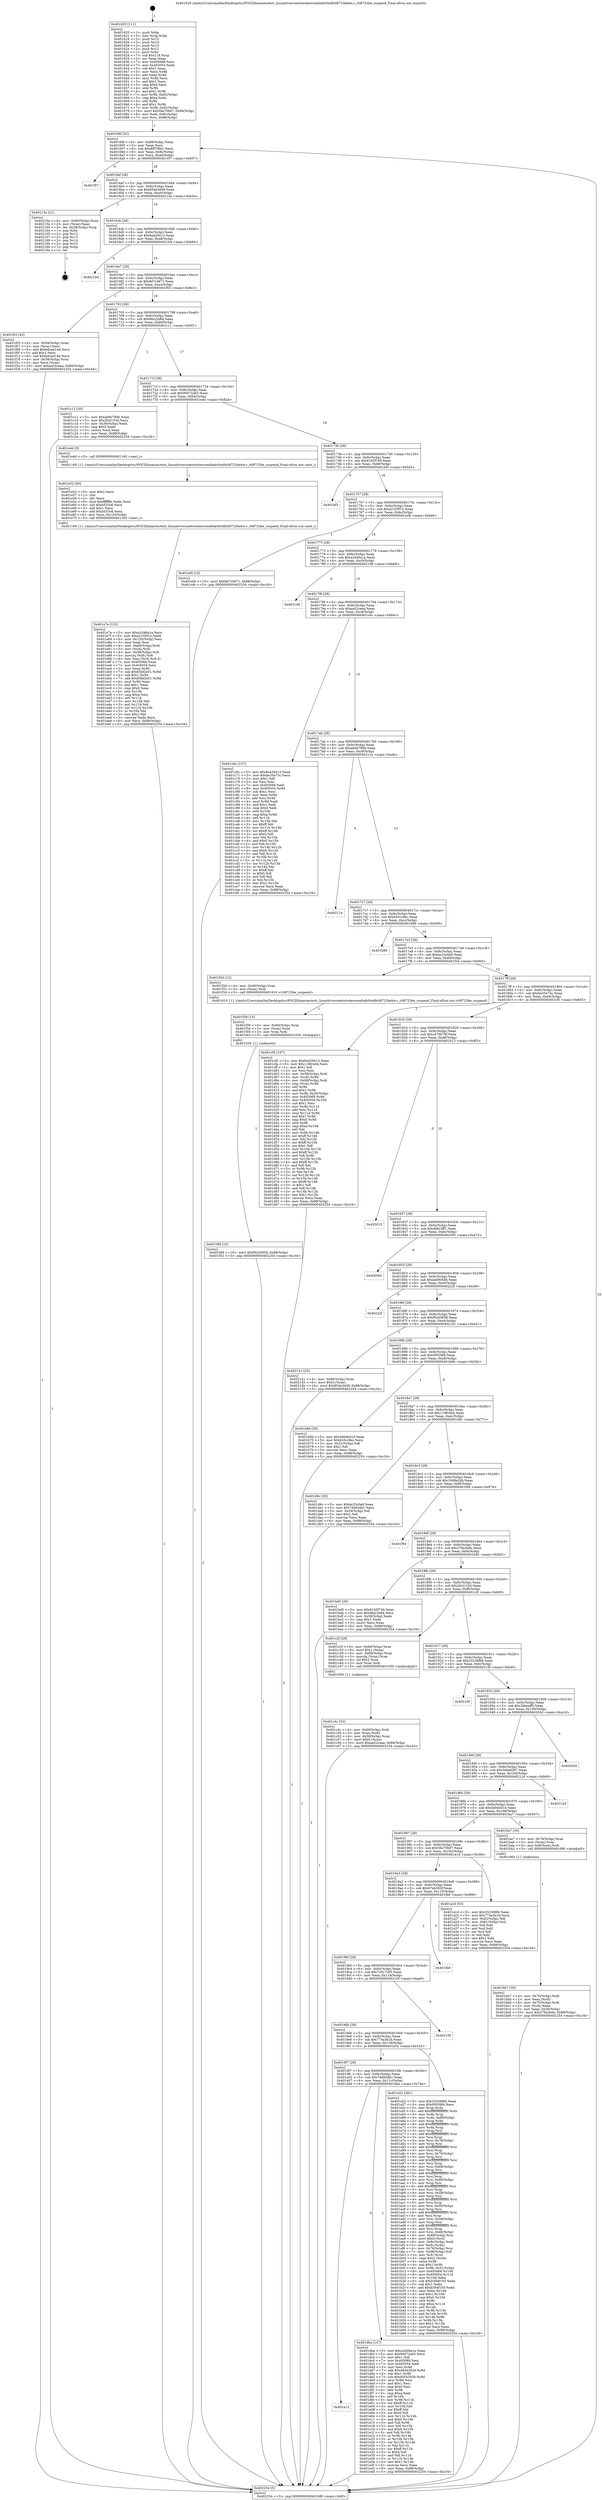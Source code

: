 digraph "0x401620" {
  label = "0x401620 (/mnt/c/Users/mathe/Desktop/tcc/POCII/binaries/extr_linuxdriversnetwirelessrealtekrtlwifirtl8723behw.c_rtl8723be_suspend_Final-ollvm.out::main(0))"
  labelloc = "t"
  node[shape=record]

  Entry [label="",width=0.3,height=0.3,shape=circle,fillcolor=black,style=filled]
  "0x40168f" [label="{
     0x40168f [32]\l
     | [instrs]\l
     &nbsp;&nbsp;0x40168f \<+6\>: mov -0x88(%rbp),%eax\l
     &nbsp;&nbsp;0x401695 \<+2\>: mov %eax,%ecx\l
     &nbsp;&nbsp;0x401697 \<+6\>: sub $0x80f78fa1,%ecx\l
     &nbsp;&nbsp;0x40169d \<+6\>: mov %eax,-0x9c(%rbp)\l
     &nbsp;&nbsp;0x4016a3 \<+6\>: mov %ecx,-0xa0(%rbp)\l
     &nbsp;&nbsp;0x4016a9 \<+6\>: je 0000000000401f57 \<main+0x937\>\l
  }"]
  "0x401f57" [label="{
     0x401f57\l
  }", style=dashed]
  "0x4016af" [label="{
     0x4016af [28]\l
     | [instrs]\l
     &nbsp;&nbsp;0x4016af \<+5\>: jmp 00000000004016b4 \<main+0x94\>\l
     &nbsp;&nbsp;0x4016b4 \<+6\>: mov -0x9c(%rbp),%eax\l
     &nbsp;&nbsp;0x4016ba \<+5\>: sub $0x854e3d49,%eax\l
     &nbsp;&nbsp;0x4016bf \<+6\>: mov %eax,-0xa4(%rbp)\l
     &nbsp;&nbsp;0x4016c5 \<+6\>: je 000000000040215a \<main+0xb3a\>\l
  }"]
  Exit [label="",width=0.3,height=0.3,shape=circle,fillcolor=black,style=filled,peripheries=2]
  "0x40215a" [label="{
     0x40215a [21]\l
     | [instrs]\l
     &nbsp;&nbsp;0x40215a \<+4\>: mov -0x80(%rbp),%rax\l
     &nbsp;&nbsp;0x40215e \<+2\>: mov (%rax),%eax\l
     &nbsp;&nbsp;0x402160 \<+4\>: lea -0x28(%rbp),%rsp\l
     &nbsp;&nbsp;0x402164 \<+1\>: pop %rbx\l
     &nbsp;&nbsp;0x402165 \<+2\>: pop %r12\l
     &nbsp;&nbsp;0x402167 \<+2\>: pop %r13\l
     &nbsp;&nbsp;0x402169 \<+2\>: pop %r14\l
     &nbsp;&nbsp;0x40216b \<+2\>: pop %r15\l
     &nbsp;&nbsp;0x40216d \<+1\>: pop %rbp\l
     &nbsp;&nbsp;0x40216e \<+1\>: ret\l
  }"]
  "0x4016cb" [label="{
     0x4016cb [28]\l
     | [instrs]\l
     &nbsp;&nbsp;0x4016cb \<+5\>: jmp 00000000004016d0 \<main+0xb0\>\l
     &nbsp;&nbsp;0x4016d0 \<+6\>: mov -0x9c(%rbp),%eax\l
     &nbsp;&nbsp;0x4016d6 \<+5\>: sub $0x8a429413,%eax\l
     &nbsp;&nbsp;0x4016db \<+6\>: mov %eax,-0xa8(%rbp)\l
     &nbsp;&nbsp;0x4016e1 \<+6\>: je 00000000004021b4 \<main+0xb94\>\l
  }"]
  "0x401f48" [label="{
     0x401f48 [15]\l
     | [instrs]\l
     &nbsp;&nbsp;0x401f48 \<+10\>: movl $0xf92d3858,-0x88(%rbp)\l
     &nbsp;&nbsp;0x401f52 \<+5\>: jmp 0000000000402254 \<main+0xc34\>\l
  }"]
  "0x4021b4" [label="{
     0x4021b4\l
  }", style=dashed]
  "0x4016e7" [label="{
     0x4016e7 [28]\l
     | [instrs]\l
     &nbsp;&nbsp;0x4016e7 \<+5\>: jmp 00000000004016ec \<main+0xcc\>\l
     &nbsp;&nbsp;0x4016ec \<+6\>: mov -0x9c(%rbp),%eax\l
     &nbsp;&nbsp;0x4016f2 \<+5\>: sub $0x8d7c4671,%eax\l
     &nbsp;&nbsp;0x4016f7 \<+6\>: mov %eax,-0xac(%rbp)\l
     &nbsp;&nbsp;0x4016fd \<+6\>: je 0000000000401f03 \<main+0x8e3\>\l
  }"]
  "0x401f39" [label="{
     0x401f39 [15]\l
     | [instrs]\l
     &nbsp;&nbsp;0x401f39 \<+4\>: mov -0x60(%rbp),%rax\l
     &nbsp;&nbsp;0x401f3d \<+3\>: mov (%rax),%rax\l
     &nbsp;&nbsp;0x401f40 \<+3\>: mov %rax,%rdi\l
     &nbsp;&nbsp;0x401f43 \<+5\>: call 0000000000401030 \<free@plt\>\l
     | [calls]\l
     &nbsp;&nbsp;0x401030 \{1\} (unknown)\l
  }"]
  "0x401f03" [label="{
     0x401f03 [42]\l
     | [instrs]\l
     &nbsp;&nbsp;0x401f03 \<+4\>: mov -0x58(%rbp),%rax\l
     &nbsp;&nbsp;0x401f07 \<+2\>: mov (%rax),%ecx\l
     &nbsp;&nbsp;0x401f09 \<+6\>: add $0xbdcad14d,%ecx\l
     &nbsp;&nbsp;0x401f0f \<+3\>: add $0x1,%ecx\l
     &nbsp;&nbsp;0x401f12 \<+6\>: sub $0xbdcad14d,%ecx\l
     &nbsp;&nbsp;0x401f18 \<+4\>: mov -0x58(%rbp),%rax\l
     &nbsp;&nbsp;0x401f1c \<+2\>: mov %ecx,(%rax)\l
     &nbsp;&nbsp;0x401f1e \<+10\>: movl $0xaa52ceaa,-0x88(%rbp)\l
     &nbsp;&nbsp;0x401f28 \<+5\>: jmp 0000000000402254 \<main+0xc34\>\l
  }"]
  "0x401703" [label="{
     0x401703 [28]\l
     | [instrs]\l
     &nbsp;&nbsp;0x401703 \<+5\>: jmp 0000000000401708 \<main+0xe8\>\l
     &nbsp;&nbsp;0x401708 \<+6\>: mov -0x9c(%rbp),%eax\l
     &nbsp;&nbsp;0x40170e \<+5\>: sub $0x8fa22b84,%eax\l
     &nbsp;&nbsp;0x401713 \<+6\>: mov %eax,-0xb0(%rbp)\l
     &nbsp;&nbsp;0x401719 \<+6\>: je 0000000000401c11 \<main+0x5f1\>\l
  }"]
  "0x401e7a" [label="{
     0x401e7a [122]\l
     | [instrs]\l
     &nbsp;&nbsp;0x401e7a \<+5\>: mov $0xa2d46a1a,%ecx\l
     &nbsp;&nbsp;0x401e7f \<+5\>: mov $0xa2105f12,%edx\l
     &nbsp;&nbsp;0x401e84 \<+6\>: mov -0x120(%rbp),%esi\l
     &nbsp;&nbsp;0x401e8a \<+3\>: imul %eax,%esi\l
     &nbsp;&nbsp;0x401e8d \<+4\>: mov -0x60(%rbp),%rdi\l
     &nbsp;&nbsp;0x401e91 \<+3\>: mov (%rdi),%rdi\l
     &nbsp;&nbsp;0x401e94 \<+4\>: mov -0x58(%rbp),%r8\l
     &nbsp;&nbsp;0x401e98 \<+3\>: movslq (%r8),%r8\l
     &nbsp;&nbsp;0x401e9b \<+4\>: mov %esi,(%rdi,%r8,4)\l
     &nbsp;&nbsp;0x401e9f \<+7\>: mov 0x405068,%eax\l
     &nbsp;&nbsp;0x401ea6 \<+7\>: mov 0x405054,%esi\l
     &nbsp;&nbsp;0x401ead \<+3\>: mov %eax,%r9d\l
     &nbsp;&nbsp;0x401eb0 \<+7\>: sub $0x65bf2e51,%r9d\l
     &nbsp;&nbsp;0x401eb7 \<+4\>: sub $0x1,%r9d\l
     &nbsp;&nbsp;0x401ebb \<+7\>: add $0x65bf2e51,%r9d\l
     &nbsp;&nbsp;0x401ec2 \<+4\>: imul %r9d,%eax\l
     &nbsp;&nbsp;0x401ec6 \<+3\>: and $0x1,%eax\l
     &nbsp;&nbsp;0x401ec9 \<+3\>: cmp $0x0,%eax\l
     &nbsp;&nbsp;0x401ecc \<+4\>: sete %r10b\l
     &nbsp;&nbsp;0x401ed0 \<+3\>: cmp $0xa,%esi\l
     &nbsp;&nbsp;0x401ed3 \<+4\>: setl %r11b\l
     &nbsp;&nbsp;0x401ed7 \<+3\>: mov %r10b,%bl\l
     &nbsp;&nbsp;0x401eda \<+3\>: and %r11b,%bl\l
     &nbsp;&nbsp;0x401edd \<+3\>: xor %r11b,%r10b\l
     &nbsp;&nbsp;0x401ee0 \<+3\>: or %r10b,%bl\l
     &nbsp;&nbsp;0x401ee3 \<+3\>: test $0x1,%bl\l
     &nbsp;&nbsp;0x401ee6 \<+3\>: cmovne %edx,%ecx\l
     &nbsp;&nbsp;0x401ee9 \<+6\>: mov %ecx,-0x88(%rbp)\l
     &nbsp;&nbsp;0x401eef \<+5\>: jmp 0000000000402254 \<main+0xc34\>\l
  }"]
  "0x401c11" [label="{
     0x401c11 [30]\l
     | [instrs]\l
     &nbsp;&nbsp;0x401c11 \<+5\>: mov $0xab6b790b,%eax\l
     &nbsp;&nbsp;0x401c16 \<+5\>: mov $0x2fcd133d,%ecx\l
     &nbsp;&nbsp;0x401c1b \<+3\>: mov -0x30(%rbp),%edx\l
     &nbsp;&nbsp;0x401c1e \<+3\>: cmp $0x0,%edx\l
     &nbsp;&nbsp;0x401c21 \<+3\>: cmove %ecx,%eax\l
     &nbsp;&nbsp;0x401c24 \<+6\>: mov %eax,-0x88(%rbp)\l
     &nbsp;&nbsp;0x401c2a \<+5\>: jmp 0000000000402254 \<main+0xc34\>\l
  }"]
  "0x40171f" [label="{
     0x40171f [28]\l
     | [instrs]\l
     &nbsp;&nbsp;0x40171f \<+5\>: jmp 0000000000401724 \<main+0x104\>\l
     &nbsp;&nbsp;0x401724 \<+6\>: mov -0x9c(%rbp),%eax\l
     &nbsp;&nbsp;0x40172a \<+5\>: sub $0x90072a65,%eax\l
     &nbsp;&nbsp;0x40172f \<+6\>: mov %eax,-0xb4(%rbp)\l
     &nbsp;&nbsp;0x401735 \<+6\>: je 0000000000401e4d \<main+0x82d\>\l
  }"]
  "0x401e52" [label="{
     0x401e52 [40]\l
     | [instrs]\l
     &nbsp;&nbsp;0x401e52 \<+5\>: mov $0x2,%ecx\l
     &nbsp;&nbsp;0x401e57 \<+1\>: cltd\l
     &nbsp;&nbsp;0x401e58 \<+2\>: idiv %ecx\l
     &nbsp;&nbsp;0x401e5a \<+6\>: imul $0xfffffffe,%edx,%ecx\l
     &nbsp;&nbsp;0x401e60 \<+6\>: sub $0xb533c6,%ecx\l
     &nbsp;&nbsp;0x401e66 \<+3\>: add $0x1,%ecx\l
     &nbsp;&nbsp;0x401e69 \<+6\>: add $0xb533c6,%ecx\l
     &nbsp;&nbsp;0x401e6f \<+6\>: mov %ecx,-0x120(%rbp)\l
     &nbsp;&nbsp;0x401e75 \<+5\>: call 0000000000401160 \<next_i\>\l
     | [calls]\l
     &nbsp;&nbsp;0x401160 \{1\} (/mnt/c/Users/mathe/Desktop/tcc/POCII/binaries/extr_linuxdriversnetwirelessrealtekrtlwifirtl8723behw.c_rtl8723be_suspend_Final-ollvm.out::next_i)\l
  }"]
  "0x401e4d" [label="{
     0x401e4d [5]\l
     | [instrs]\l
     &nbsp;&nbsp;0x401e4d \<+5\>: call 0000000000401160 \<next_i\>\l
     | [calls]\l
     &nbsp;&nbsp;0x401160 \{1\} (/mnt/c/Users/mathe/Desktop/tcc/POCII/binaries/extr_linuxdriversnetwirelessrealtekrtlwifirtl8723behw.c_rtl8723be_suspend_Final-ollvm.out::next_i)\l
  }"]
  "0x40173b" [label="{
     0x40173b [28]\l
     | [instrs]\l
     &nbsp;&nbsp;0x40173b \<+5\>: jmp 0000000000401740 \<main+0x120\>\l
     &nbsp;&nbsp;0x401740 \<+6\>: mov -0x9c(%rbp),%eax\l
     &nbsp;&nbsp;0x401746 \<+5\>: sub $0x9165f749,%eax\l
     &nbsp;&nbsp;0x40174b \<+6\>: mov %eax,-0xb8(%rbp)\l
     &nbsp;&nbsp;0x401751 \<+6\>: je 0000000000401bf3 \<main+0x5d3\>\l
  }"]
  "0x401a13" [label="{
     0x401a13\l
  }", style=dashed]
  "0x401bf3" [label="{
     0x401bf3\l
  }", style=dashed]
  "0x401757" [label="{
     0x401757 [28]\l
     | [instrs]\l
     &nbsp;&nbsp;0x401757 \<+5\>: jmp 000000000040175c \<main+0x13c\>\l
     &nbsp;&nbsp;0x40175c \<+6\>: mov -0x9c(%rbp),%eax\l
     &nbsp;&nbsp;0x401762 \<+5\>: sub $0xa2105f12,%eax\l
     &nbsp;&nbsp;0x401767 \<+6\>: mov %eax,-0xbc(%rbp)\l
     &nbsp;&nbsp;0x40176d \<+6\>: je 0000000000401ef4 \<main+0x8d4\>\l
  }"]
  "0x401dba" [label="{
     0x401dba [147]\l
     | [instrs]\l
     &nbsp;&nbsp;0x401dba \<+5\>: mov $0xa2d46a1a,%eax\l
     &nbsp;&nbsp;0x401dbf \<+5\>: mov $0x90072a65,%ecx\l
     &nbsp;&nbsp;0x401dc4 \<+2\>: mov $0x1,%dl\l
     &nbsp;&nbsp;0x401dc6 \<+7\>: mov 0x405068,%esi\l
     &nbsp;&nbsp;0x401dcd \<+7\>: mov 0x405054,%edi\l
     &nbsp;&nbsp;0x401dd4 \<+3\>: mov %esi,%r8d\l
     &nbsp;&nbsp;0x401dd7 \<+7\>: add $0xd4542929,%r8d\l
     &nbsp;&nbsp;0x401dde \<+4\>: sub $0x1,%r8d\l
     &nbsp;&nbsp;0x401de2 \<+7\>: sub $0xd4542929,%r8d\l
     &nbsp;&nbsp;0x401de9 \<+4\>: imul %r8d,%esi\l
     &nbsp;&nbsp;0x401ded \<+3\>: and $0x1,%esi\l
     &nbsp;&nbsp;0x401df0 \<+3\>: cmp $0x0,%esi\l
     &nbsp;&nbsp;0x401df3 \<+4\>: sete %r9b\l
     &nbsp;&nbsp;0x401df7 \<+3\>: cmp $0xa,%edi\l
     &nbsp;&nbsp;0x401dfa \<+4\>: setl %r10b\l
     &nbsp;&nbsp;0x401dfe \<+3\>: mov %r9b,%r11b\l
     &nbsp;&nbsp;0x401e01 \<+4\>: xor $0xff,%r11b\l
     &nbsp;&nbsp;0x401e05 \<+3\>: mov %r10b,%bl\l
     &nbsp;&nbsp;0x401e08 \<+3\>: xor $0xff,%bl\l
     &nbsp;&nbsp;0x401e0b \<+3\>: xor $0x0,%dl\l
     &nbsp;&nbsp;0x401e0e \<+3\>: mov %r11b,%r14b\l
     &nbsp;&nbsp;0x401e11 \<+4\>: and $0x0,%r14b\l
     &nbsp;&nbsp;0x401e15 \<+3\>: and %dl,%r9b\l
     &nbsp;&nbsp;0x401e18 \<+3\>: mov %bl,%r15b\l
     &nbsp;&nbsp;0x401e1b \<+4\>: and $0x0,%r15b\l
     &nbsp;&nbsp;0x401e1f \<+3\>: and %dl,%r10b\l
     &nbsp;&nbsp;0x401e22 \<+3\>: or %r9b,%r14b\l
     &nbsp;&nbsp;0x401e25 \<+3\>: or %r10b,%r15b\l
     &nbsp;&nbsp;0x401e28 \<+3\>: xor %r15b,%r14b\l
     &nbsp;&nbsp;0x401e2b \<+3\>: or %bl,%r11b\l
     &nbsp;&nbsp;0x401e2e \<+4\>: xor $0xff,%r11b\l
     &nbsp;&nbsp;0x401e32 \<+3\>: or $0x0,%dl\l
     &nbsp;&nbsp;0x401e35 \<+3\>: and %dl,%r11b\l
     &nbsp;&nbsp;0x401e38 \<+3\>: or %r11b,%r14b\l
     &nbsp;&nbsp;0x401e3b \<+4\>: test $0x1,%r14b\l
     &nbsp;&nbsp;0x401e3f \<+3\>: cmovne %ecx,%eax\l
     &nbsp;&nbsp;0x401e42 \<+6\>: mov %eax,-0x88(%rbp)\l
     &nbsp;&nbsp;0x401e48 \<+5\>: jmp 0000000000402254 \<main+0xc34\>\l
  }"]
  "0x401ef4" [label="{
     0x401ef4 [15]\l
     | [instrs]\l
     &nbsp;&nbsp;0x401ef4 \<+10\>: movl $0x8d7c4671,-0x88(%rbp)\l
     &nbsp;&nbsp;0x401efe \<+5\>: jmp 0000000000402254 \<main+0xc34\>\l
  }"]
  "0x401773" [label="{
     0x401773 [28]\l
     | [instrs]\l
     &nbsp;&nbsp;0x401773 \<+5\>: jmp 0000000000401778 \<main+0x158\>\l
     &nbsp;&nbsp;0x401778 \<+6\>: mov -0x9c(%rbp),%eax\l
     &nbsp;&nbsp;0x40177e \<+5\>: sub $0xa2d46a1a,%eax\l
     &nbsp;&nbsp;0x401783 \<+6\>: mov %eax,-0xc0(%rbp)\l
     &nbsp;&nbsp;0x401789 \<+6\>: je 00000000004021d9 \<main+0xbb9\>\l
  }"]
  "0x401c4c" [label="{
     0x401c4c [32]\l
     | [instrs]\l
     &nbsp;&nbsp;0x401c4c \<+4\>: mov -0x60(%rbp),%rdi\l
     &nbsp;&nbsp;0x401c50 \<+3\>: mov %rax,(%rdi)\l
     &nbsp;&nbsp;0x401c53 \<+4\>: mov -0x58(%rbp),%rax\l
     &nbsp;&nbsp;0x401c57 \<+6\>: movl $0x0,(%rax)\l
     &nbsp;&nbsp;0x401c5d \<+10\>: movl $0xaa52ceaa,-0x88(%rbp)\l
     &nbsp;&nbsp;0x401c67 \<+5\>: jmp 0000000000402254 \<main+0xc34\>\l
  }"]
  "0x4021d9" [label="{
     0x4021d9\l
  }", style=dashed]
  "0x40178f" [label="{
     0x40178f [28]\l
     | [instrs]\l
     &nbsp;&nbsp;0x40178f \<+5\>: jmp 0000000000401794 \<main+0x174\>\l
     &nbsp;&nbsp;0x401794 \<+6\>: mov -0x9c(%rbp),%eax\l
     &nbsp;&nbsp;0x40179a \<+5\>: sub $0xaa52ceaa,%eax\l
     &nbsp;&nbsp;0x40179f \<+6\>: mov %eax,-0xc4(%rbp)\l
     &nbsp;&nbsp;0x4017a5 \<+6\>: je 0000000000401c6c \<main+0x64c\>\l
  }"]
  "0x401bb7" [label="{
     0x401bb7 [30]\l
     | [instrs]\l
     &nbsp;&nbsp;0x401bb7 \<+4\>: mov -0x70(%rbp),%rdi\l
     &nbsp;&nbsp;0x401bbb \<+2\>: mov %eax,(%rdi)\l
     &nbsp;&nbsp;0x401bbd \<+4\>: mov -0x70(%rbp),%rdi\l
     &nbsp;&nbsp;0x401bc1 \<+2\>: mov (%rdi),%eax\l
     &nbsp;&nbsp;0x401bc3 \<+3\>: mov %eax,-0x30(%rbp)\l
     &nbsp;&nbsp;0x401bc6 \<+10\>: movl $0x276a3e0e,-0x88(%rbp)\l
     &nbsp;&nbsp;0x401bd0 \<+5\>: jmp 0000000000402254 \<main+0xc34\>\l
  }"]
  "0x401c6c" [label="{
     0x401c6c [137]\l
     | [instrs]\l
     &nbsp;&nbsp;0x401c6c \<+5\>: mov $0x8a429413,%eax\l
     &nbsp;&nbsp;0x401c71 \<+5\>: mov $0xbe35e73c,%ecx\l
     &nbsp;&nbsp;0x401c76 \<+2\>: mov $0x1,%dl\l
     &nbsp;&nbsp;0x401c78 \<+2\>: xor %esi,%esi\l
     &nbsp;&nbsp;0x401c7a \<+7\>: mov 0x405068,%edi\l
     &nbsp;&nbsp;0x401c81 \<+8\>: mov 0x405054,%r8d\l
     &nbsp;&nbsp;0x401c89 \<+3\>: sub $0x1,%esi\l
     &nbsp;&nbsp;0x401c8c \<+3\>: mov %edi,%r9d\l
     &nbsp;&nbsp;0x401c8f \<+3\>: add %esi,%r9d\l
     &nbsp;&nbsp;0x401c92 \<+4\>: imul %r9d,%edi\l
     &nbsp;&nbsp;0x401c96 \<+3\>: and $0x1,%edi\l
     &nbsp;&nbsp;0x401c99 \<+3\>: cmp $0x0,%edi\l
     &nbsp;&nbsp;0x401c9c \<+4\>: sete %r10b\l
     &nbsp;&nbsp;0x401ca0 \<+4\>: cmp $0xa,%r8d\l
     &nbsp;&nbsp;0x401ca4 \<+4\>: setl %r11b\l
     &nbsp;&nbsp;0x401ca8 \<+3\>: mov %r10b,%bl\l
     &nbsp;&nbsp;0x401cab \<+3\>: xor $0xff,%bl\l
     &nbsp;&nbsp;0x401cae \<+3\>: mov %r11b,%r14b\l
     &nbsp;&nbsp;0x401cb1 \<+4\>: xor $0xff,%r14b\l
     &nbsp;&nbsp;0x401cb5 \<+3\>: xor $0x0,%dl\l
     &nbsp;&nbsp;0x401cb8 \<+3\>: mov %bl,%r15b\l
     &nbsp;&nbsp;0x401cbb \<+4\>: and $0x0,%r15b\l
     &nbsp;&nbsp;0x401cbf \<+3\>: and %dl,%r10b\l
     &nbsp;&nbsp;0x401cc2 \<+3\>: mov %r14b,%r12b\l
     &nbsp;&nbsp;0x401cc5 \<+4\>: and $0x0,%r12b\l
     &nbsp;&nbsp;0x401cc9 \<+3\>: and %dl,%r11b\l
     &nbsp;&nbsp;0x401ccc \<+3\>: or %r10b,%r15b\l
     &nbsp;&nbsp;0x401ccf \<+3\>: or %r11b,%r12b\l
     &nbsp;&nbsp;0x401cd2 \<+3\>: xor %r12b,%r15b\l
     &nbsp;&nbsp;0x401cd5 \<+3\>: or %r14b,%bl\l
     &nbsp;&nbsp;0x401cd8 \<+3\>: xor $0xff,%bl\l
     &nbsp;&nbsp;0x401cdb \<+3\>: or $0x0,%dl\l
     &nbsp;&nbsp;0x401cde \<+2\>: and %dl,%bl\l
     &nbsp;&nbsp;0x401ce0 \<+3\>: or %bl,%r15b\l
     &nbsp;&nbsp;0x401ce3 \<+4\>: test $0x1,%r15b\l
     &nbsp;&nbsp;0x401ce7 \<+3\>: cmovne %ecx,%eax\l
     &nbsp;&nbsp;0x401cea \<+6\>: mov %eax,-0x88(%rbp)\l
     &nbsp;&nbsp;0x401cf0 \<+5\>: jmp 0000000000402254 \<main+0xc34\>\l
  }"]
  "0x4017ab" [label="{
     0x4017ab [28]\l
     | [instrs]\l
     &nbsp;&nbsp;0x4017ab \<+5\>: jmp 00000000004017b0 \<main+0x190\>\l
     &nbsp;&nbsp;0x4017b0 \<+6\>: mov -0x9c(%rbp),%eax\l
     &nbsp;&nbsp;0x4017b6 \<+5\>: sub $0xab6b790b,%eax\l
     &nbsp;&nbsp;0x4017bb \<+6\>: mov %eax,-0xc8(%rbp)\l
     &nbsp;&nbsp;0x4017c1 \<+6\>: je 000000000040211e \<main+0xafe\>\l
  }"]
  "0x4019f7" [label="{
     0x4019f7 [28]\l
     | [instrs]\l
     &nbsp;&nbsp;0x4019f7 \<+5\>: jmp 00000000004019fc \<main+0x3dc\>\l
     &nbsp;&nbsp;0x4019fc \<+6\>: mov -0x9c(%rbp),%eax\l
     &nbsp;&nbsp;0x401a02 \<+5\>: sub $0x7d482db1,%eax\l
     &nbsp;&nbsp;0x401a07 \<+6\>: mov %eax,-0x11c(%rbp)\l
     &nbsp;&nbsp;0x401a0d \<+6\>: je 0000000000401dba \<main+0x79a\>\l
  }"]
  "0x40211e" [label="{
     0x40211e\l
  }", style=dashed]
  "0x4017c7" [label="{
     0x4017c7 [28]\l
     | [instrs]\l
     &nbsp;&nbsp;0x4017c7 \<+5\>: jmp 00000000004017cc \<main+0x1ac\>\l
     &nbsp;&nbsp;0x4017cc \<+6\>: mov -0x9c(%rbp),%eax\l
     &nbsp;&nbsp;0x4017d2 \<+5\>: sub $0xb55cc9ec,%eax\l
     &nbsp;&nbsp;0x4017d7 \<+6\>: mov %eax,-0xcc(%rbp)\l
     &nbsp;&nbsp;0x4017dd \<+6\>: je 0000000000401b89 \<main+0x569\>\l
  }"]
  "0x401a52" [label="{
     0x401a52 [281]\l
     | [instrs]\l
     &nbsp;&nbsp;0x401a52 \<+5\>: mov $0x33236f66,%eax\l
     &nbsp;&nbsp;0x401a57 \<+5\>: mov $0x95039f4,%ecx\l
     &nbsp;&nbsp;0x401a5c \<+3\>: mov %rsp,%rdx\l
     &nbsp;&nbsp;0x401a5f \<+4\>: add $0xfffffffffffffff0,%rdx\l
     &nbsp;&nbsp;0x401a63 \<+3\>: mov %rdx,%rsp\l
     &nbsp;&nbsp;0x401a66 \<+4\>: mov %rdx,-0x80(%rbp)\l
     &nbsp;&nbsp;0x401a6a \<+3\>: mov %rsp,%rdx\l
     &nbsp;&nbsp;0x401a6d \<+4\>: add $0xfffffffffffffff0,%rdx\l
     &nbsp;&nbsp;0x401a71 \<+3\>: mov %rdx,%rsp\l
     &nbsp;&nbsp;0x401a74 \<+3\>: mov %rsp,%rsi\l
     &nbsp;&nbsp;0x401a77 \<+4\>: add $0xfffffffffffffff0,%rsi\l
     &nbsp;&nbsp;0x401a7b \<+3\>: mov %rsi,%rsp\l
     &nbsp;&nbsp;0x401a7e \<+4\>: mov %rsi,-0x78(%rbp)\l
     &nbsp;&nbsp;0x401a82 \<+3\>: mov %rsp,%rsi\l
     &nbsp;&nbsp;0x401a85 \<+4\>: add $0xfffffffffffffff0,%rsi\l
     &nbsp;&nbsp;0x401a89 \<+3\>: mov %rsi,%rsp\l
     &nbsp;&nbsp;0x401a8c \<+4\>: mov %rsi,-0x70(%rbp)\l
     &nbsp;&nbsp;0x401a90 \<+3\>: mov %rsp,%rsi\l
     &nbsp;&nbsp;0x401a93 \<+4\>: add $0xfffffffffffffff0,%rsi\l
     &nbsp;&nbsp;0x401a97 \<+3\>: mov %rsi,%rsp\l
     &nbsp;&nbsp;0x401a9a \<+4\>: mov %rsi,-0x68(%rbp)\l
     &nbsp;&nbsp;0x401a9e \<+3\>: mov %rsp,%rsi\l
     &nbsp;&nbsp;0x401aa1 \<+4\>: add $0xfffffffffffffff0,%rsi\l
     &nbsp;&nbsp;0x401aa5 \<+3\>: mov %rsi,%rsp\l
     &nbsp;&nbsp;0x401aa8 \<+4\>: mov %rsi,-0x60(%rbp)\l
     &nbsp;&nbsp;0x401aac \<+3\>: mov %rsp,%rsi\l
     &nbsp;&nbsp;0x401aaf \<+4\>: add $0xfffffffffffffff0,%rsi\l
     &nbsp;&nbsp;0x401ab3 \<+3\>: mov %rsi,%rsp\l
     &nbsp;&nbsp;0x401ab6 \<+4\>: mov %rsi,-0x58(%rbp)\l
     &nbsp;&nbsp;0x401aba \<+3\>: mov %rsp,%rsi\l
     &nbsp;&nbsp;0x401abd \<+4\>: add $0xfffffffffffffff0,%rsi\l
     &nbsp;&nbsp;0x401ac1 \<+3\>: mov %rsi,%rsp\l
     &nbsp;&nbsp;0x401ac4 \<+4\>: mov %rsi,-0x50(%rbp)\l
     &nbsp;&nbsp;0x401ac8 \<+3\>: mov %rsp,%rsi\l
     &nbsp;&nbsp;0x401acb \<+4\>: add $0xfffffffffffffff0,%rsi\l
     &nbsp;&nbsp;0x401acf \<+3\>: mov %rsi,%rsp\l
     &nbsp;&nbsp;0x401ad2 \<+4\>: mov %rsi,-0x48(%rbp)\l
     &nbsp;&nbsp;0x401ad6 \<+3\>: mov %rsp,%rsi\l
     &nbsp;&nbsp;0x401ad9 \<+4\>: add $0xfffffffffffffff0,%rsi\l
     &nbsp;&nbsp;0x401add \<+3\>: mov %rsi,%rsp\l
     &nbsp;&nbsp;0x401ae0 \<+4\>: mov %rsi,-0x40(%rbp)\l
     &nbsp;&nbsp;0x401ae4 \<+4\>: mov -0x80(%rbp),%rsi\l
     &nbsp;&nbsp;0x401ae8 \<+6\>: movl $0x0,(%rsi)\l
     &nbsp;&nbsp;0x401aee \<+6\>: mov -0x8c(%rbp),%edi\l
     &nbsp;&nbsp;0x401af4 \<+2\>: mov %edi,(%rdx)\l
     &nbsp;&nbsp;0x401af6 \<+4\>: mov -0x78(%rbp),%rsi\l
     &nbsp;&nbsp;0x401afa \<+7\>: mov -0x98(%rbp),%r8\l
     &nbsp;&nbsp;0x401b01 \<+3\>: mov %r8,(%rsi)\l
     &nbsp;&nbsp;0x401b04 \<+3\>: cmpl $0x2,(%rdx)\l
     &nbsp;&nbsp;0x401b07 \<+4\>: setne %r9b\l
     &nbsp;&nbsp;0x401b0b \<+4\>: and $0x1,%r9b\l
     &nbsp;&nbsp;0x401b0f \<+4\>: mov %r9b,-0x31(%rbp)\l
     &nbsp;&nbsp;0x401b13 \<+8\>: mov 0x405068,%r10d\l
     &nbsp;&nbsp;0x401b1b \<+8\>: mov 0x405054,%r11d\l
     &nbsp;&nbsp;0x401b23 \<+3\>: mov %r10d,%ebx\l
     &nbsp;&nbsp;0x401b26 \<+6\>: sub $0xb394f105,%ebx\l
     &nbsp;&nbsp;0x401b2c \<+3\>: sub $0x1,%ebx\l
     &nbsp;&nbsp;0x401b2f \<+6\>: add $0xb394f105,%ebx\l
     &nbsp;&nbsp;0x401b35 \<+4\>: imul %ebx,%r10d\l
     &nbsp;&nbsp;0x401b39 \<+4\>: and $0x1,%r10d\l
     &nbsp;&nbsp;0x401b3d \<+4\>: cmp $0x0,%r10d\l
     &nbsp;&nbsp;0x401b41 \<+4\>: sete %r9b\l
     &nbsp;&nbsp;0x401b45 \<+4\>: cmp $0xa,%r11d\l
     &nbsp;&nbsp;0x401b49 \<+4\>: setl %r14b\l
     &nbsp;&nbsp;0x401b4d \<+3\>: mov %r9b,%r15b\l
     &nbsp;&nbsp;0x401b50 \<+3\>: and %r14b,%r15b\l
     &nbsp;&nbsp;0x401b53 \<+3\>: xor %r14b,%r9b\l
     &nbsp;&nbsp;0x401b56 \<+3\>: or %r9b,%r15b\l
     &nbsp;&nbsp;0x401b59 \<+4\>: test $0x1,%r15b\l
     &nbsp;&nbsp;0x401b5d \<+3\>: cmovne %ecx,%eax\l
     &nbsp;&nbsp;0x401b60 \<+6\>: mov %eax,-0x88(%rbp)\l
     &nbsp;&nbsp;0x401b66 \<+5\>: jmp 0000000000402254 \<main+0xc34\>\l
  }"]
  "0x401b89" [label="{
     0x401b89\l
  }", style=dashed]
  "0x4017e3" [label="{
     0x4017e3 [28]\l
     | [instrs]\l
     &nbsp;&nbsp;0x4017e3 \<+5\>: jmp 00000000004017e8 \<main+0x1c8\>\l
     &nbsp;&nbsp;0x4017e8 \<+6\>: mov -0x9c(%rbp),%eax\l
     &nbsp;&nbsp;0x4017ee \<+5\>: sub $0xbc23c0a9,%eax\l
     &nbsp;&nbsp;0x4017f3 \<+6\>: mov %eax,-0xd0(%rbp)\l
     &nbsp;&nbsp;0x4017f9 \<+6\>: je 0000000000401f2d \<main+0x90d\>\l
  }"]
  "0x4019db" [label="{
     0x4019db [28]\l
     | [instrs]\l
     &nbsp;&nbsp;0x4019db \<+5\>: jmp 00000000004019e0 \<main+0x3c0\>\l
     &nbsp;&nbsp;0x4019e0 \<+6\>: mov -0x9c(%rbp),%eax\l
     &nbsp;&nbsp;0x4019e6 \<+5\>: sub $0x774a3b1b,%eax\l
     &nbsp;&nbsp;0x4019eb \<+6\>: mov %eax,-0x118(%rbp)\l
     &nbsp;&nbsp;0x4019f1 \<+6\>: je 0000000000401a52 \<main+0x432\>\l
  }"]
  "0x401f2d" [label="{
     0x401f2d [12]\l
     | [instrs]\l
     &nbsp;&nbsp;0x401f2d \<+4\>: mov -0x60(%rbp),%rax\l
     &nbsp;&nbsp;0x401f31 \<+3\>: mov (%rax),%rdi\l
     &nbsp;&nbsp;0x401f34 \<+5\>: call 0000000000401610 \<rtl8723be_suspend\>\l
     | [calls]\l
     &nbsp;&nbsp;0x401610 \{1\} (/mnt/c/Users/mathe/Desktop/tcc/POCII/binaries/extr_linuxdriversnetwirelessrealtekrtlwifirtl8723behw.c_rtl8723be_suspend_Final-ollvm.out::rtl8723be_suspend)\l
  }"]
  "0x4017ff" [label="{
     0x4017ff [28]\l
     | [instrs]\l
     &nbsp;&nbsp;0x4017ff \<+5\>: jmp 0000000000401804 \<main+0x1e4\>\l
     &nbsp;&nbsp;0x401804 \<+6\>: mov -0x9c(%rbp),%eax\l
     &nbsp;&nbsp;0x40180a \<+5\>: sub $0xbe35e73c,%eax\l
     &nbsp;&nbsp;0x40180f \<+6\>: mov %eax,-0xd4(%rbp)\l
     &nbsp;&nbsp;0x401815 \<+6\>: je 0000000000401cf5 \<main+0x6d5\>\l
  }"]
  "0x40210f" [label="{
     0x40210f\l
  }", style=dashed]
  "0x401cf5" [label="{
     0x401cf5 [167]\l
     | [instrs]\l
     &nbsp;&nbsp;0x401cf5 \<+5\>: mov $0x8a429413,%eax\l
     &nbsp;&nbsp;0x401cfa \<+5\>: mov $0x119fc4d4,%ecx\l
     &nbsp;&nbsp;0x401cff \<+2\>: mov $0x1,%dl\l
     &nbsp;&nbsp;0x401d01 \<+2\>: xor %esi,%esi\l
     &nbsp;&nbsp;0x401d03 \<+4\>: mov -0x58(%rbp),%rdi\l
     &nbsp;&nbsp;0x401d07 \<+3\>: mov (%rdi),%r8d\l
     &nbsp;&nbsp;0x401d0a \<+4\>: mov -0x68(%rbp),%rdi\l
     &nbsp;&nbsp;0x401d0e \<+3\>: cmp (%rdi),%r8d\l
     &nbsp;&nbsp;0x401d11 \<+4\>: setl %r9b\l
     &nbsp;&nbsp;0x401d15 \<+4\>: and $0x1,%r9b\l
     &nbsp;&nbsp;0x401d19 \<+4\>: mov %r9b,-0x29(%rbp)\l
     &nbsp;&nbsp;0x401d1d \<+8\>: mov 0x405068,%r8d\l
     &nbsp;&nbsp;0x401d25 \<+8\>: mov 0x405054,%r10d\l
     &nbsp;&nbsp;0x401d2d \<+3\>: sub $0x1,%esi\l
     &nbsp;&nbsp;0x401d30 \<+3\>: mov %r8d,%r11d\l
     &nbsp;&nbsp;0x401d33 \<+3\>: add %esi,%r11d\l
     &nbsp;&nbsp;0x401d36 \<+4\>: imul %r11d,%r8d\l
     &nbsp;&nbsp;0x401d3a \<+4\>: and $0x1,%r8d\l
     &nbsp;&nbsp;0x401d3e \<+4\>: cmp $0x0,%r8d\l
     &nbsp;&nbsp;0x401d42 \<+4\>: sete %r9b\l
     &nbsp;&nbsp;0x401d46 \<+4\>: cmp $0xa,%r10d\l
     &nbsp;&nbsp;0x401d4a \<+3\>: setl %bl\l
     &nbsp;&nbsp;0x401d4d \<+3\>: mov %r9b,%r14b\l
     &nbsp;&nbsp;0x401d50 \<+4\>: xor $0xff,%r14b\l
     &nbsp;&nbsp;0x401d54 \<+3\>: mov %bl,%r15b\l
     &nbsp;&nbsp;0x401d57 \<+4\>: xor $0xff,%r15b\l
     &nbsp;&nbsp;0x401d5b \<+3\>: xor $0x1,%dl\l
     &nbsp;&nbsp;0x401d5e \<+3\>: mov %r14b,%r12b\l
     &nbsp;&nbsp;0x401d61 \<+4\>: and $0xff,%r12b\l
     &nbsp;&nbsp;0x401d65 \<+3\>: and %dl,%r9b\l
     &nbsp;&nbsp;0x401d68 \<+3\>: mov %r15b,%r13b\l
     &nbsp;&nbsp;0x401d6b \<+4\>: and $0xff,%r13b\l
     &nbsp;&nbsp;0x401d6f \<+2\>: and %dl,%bl\l
     &nbsp;&nbsp;0x401d71 \<+3\>: or %r9b,%r12b\l
     &nbsp;&nbsp;0x401d74 \<+3\>: or %bl,%r13b\l
     &nbsp;&nbsp;0x401d77 \<+3\>: xor %r13b,%r12b\l
     &nbsp;&nbsp;0x401d7a \<+3\>: or %r15b,%r14b\l
     &nbsp;&nbsp;0x401d7d \<+4\>: xor $0xff,%r14b\l
     &nbsp;&nbsp;0x401d81 \<+3\>: or $0x1,%dl\l
     &nbsp;&nbsp;0x401d84 \<+3\>: and %dl,%r14b\l
     &nbsp;&nbsp;0x401d87 \<+3\>: or %r14b,%r12b\l
     &nbsp;&nbsp;0x401d8a \<+4\>: test $0x1,%r12b\l
     &nbsp;&nbsp;0x401d8e \<+3\>: cmovne %ecx,%eax\l
     &nbsp;&nbsp;0x401d91 \<+6\>: mov %eax,-0x88(%rbp)\l
     &nbsp;&nbsp;0x401d97 \<+5\>: jmp 0000000000402254 \<main+0xc34\>\l
  }"]
  "0x40181b" [label="{
     0x40181b [28]\l
     | [instrs]\l
     &nbsp;&nbsp;0x40181b \<+5\>: jmp 0000000000401820 \<main+0x200\>\l
     &nbsp;&nbsp;0x401820 \<+6\>: mov -0x9c(%rbp),%eax\l
     &nbsp;&nbsp;0x401826 \<+5\>: sub $0xc479b78f,%eax\l
     &nbsp;&nbsp;0x40182b \<+6\>: mov %eax,-0xd8(%rbp)\l
     &nbsp;&nbsp;0x401831 \<+6\>: je 0000000000402013 \<main+0x9f3\>\l
  }"]
  "0x4019bf" [label="{
     0x4019bf [28]\l
     | [instrs]\l
     &nbsp;&nbsp;0x4019bf \<+5\>: jmp 00000000004019c4 \<main+0x3a4\>\l
     &nbsp;&nbsp;0x4019c4 \<+6\>: mov -0x9c(%rbp),%eax\l
     &nbsp;&nbsp;0x4019ca \<+5\>: sub $0x72817c83,%eax\l
     &nbsp;&nbsp;0x4019cf \<+6\>: mov %eax,-0x114(%rbp)\l
     &nbsp;&nbsp;0x4019d5 \<+6\>: je 000000000040210f \<main+0xaef\>\l
  }"]
  "0x402013" [label="{
     0x402013\l
  }", style=dashed]
  "0x401837" [label="{
     0x401837 [28]\l
     | [instrs]\l
     &nbsp;&nbsp;0x401837 \<+5\>: jmp 000000000040183c \<main+0x21c\>\l
     &nbsp;&nbsp;0x40183c \<+6\>: mov -0x9c(%rbp),%eax\l
     &nbsp;&nbsp;0x401842 \<+5\>: sub $0xdb6c3ff1,%eax\l
     &nbsp;&nbsp;0x401847 \<+6\>: mov %eax,-0xdc(%rbp)\l
     &nbsp;&nbsp;0x40184d \<+6\>: je 0000000000402093 \<main+0xa73\>\l
  }"]
  "0x401fb8" [label="{
     0x401fb8\l
  }", style=dashed]
  "0x402093" [label="{
     0x402093\l
  }", style=dashed]
  "0x401853" [label="{
     0x401853 [28]\l
     | [instrs]\l
     &nbsp;&nbsp;0x401853 \<+5\>: jmp 0000000000401858 \<main+0x238\>\l
     &nbsp;&nbsp;0x401858 \<+6\>: mov -0x9c(%rbp),%eax\l
     &nbsp;&nbsp;0x40185e \<+5\>: sub $0xea09c0d6,%eax\l
     &nbsp;&nbsp;0x401863 \<+6\>: mov %eax,-0xe0(%rbp)\l
     &nbsp;&nbsp;0x401869 \<+6\>: je 000000000040222f \<main+0xc0f\>\l
  }"]
  "0x401620" [label="{
     0x401620 [111]\l
     | [instrs]\l
     &nbsp;&nbsp;0x401620 \<+1\>: push %rbp\l
     &nbsp;&nbsp;0x401621 \<+3\>: mov %rsp,%rbp\l
     &nbsp;&nbsp;0x401624 \<+2\>: push %r15\l
     &nbsp;&nbsp;0x401626 \<+2\>: push %r14\l
     &nbsp;&nbsp;0x401628 \<+2\>: push %r13\l
     &nbsp;&nbsp;0x40162a \<+2\>: push %r12\l
     &nbsp;&nbsp;0x40162c \<+1\>: push %rbx\l
     &nbsp;&nbsp;0x40162d \<+7\>: sub $0x118,%rsp\l
     &nbsp;&nbsp;0x401634 \<+2\>: xor %eax,%eax\l
     &nbsp;&nbsp;0x401636 \<+7\>: mov 0x405068,%ecx\l
     &nbsp;&nbsp;0x40163d \<+7\>: mov 0x405054,%edx\l
     &nbsp;&nbsp;0x401644 \<+3\>: sub $0x1,%eax\l
     &nbsp;&nbsp;0x401647 \<+3\>: mov %ecx,%r8d\l
     &nbsp;&nbsp;0x40164a \<+3\>: add %eax,%r8d\l
     &nbsp;&nbsp;0x40164d \<+4\>: imul %r8d,%ecx\l
     &nbsp;&nbsp;0x401651 \<+3\>: and $0x1,%ecx\l
     &nbsp;&nbsp;0x401654 \<+3\>: cmp $0x0,%ecx\l
     &nbsp;&nbsp;0x401657 \<+4\>: sete %r9b\l
     &nbsp;&nbsp;0x40165b \<+4\>: and $0x1,%r9b\l
     &nbsp;&nbsp;0x40165f \<+7\>: mov %r9b,-0x82(%rbp)\l
     &nbsp;&nbsp;0x401666 \<+3\>: cmp $0xa,%edx\l
     &nbsp;&nbsp;0x401669 \<+4\>: setl %r9b\l
     &nbsp;&nbsp;0x40166d \<+4\>: and $0x1,%r9b\l
     &nbsp;&nbsp;0x401671 \<+7\>: mov %r9b,-0x81(%rbp)\l
     &nbsp;&nbsp;0x401678 \<+10\>: movl $0x56a70b97,-0x88(%rbp)\l
     &nbsp;&nbsp;0x401682 \<+6\>: mov %edi,-0x8c(%rbp)\l
     &nbsp;&nbsp;0x401688 \<+7\>: mov %rsi,-0x98(%rbp)\l
  }"]
  "0x40222f" [label="{
     0x40222f\l
  }", style=dashed]
  "0x40186f" [label="{
     0x40186f [28]\l
     | [instrs]\l
     &nbsp;&nbsp;0x40186f \<+5\>: jmp 0000000000401874 \<main+0x254\>\l
     &nbsp;&nbsp;0x401874 \<+6\>: mov -0x9c(%rbp),%eax\l
     &nbsp;&nbsp;0x40187a \<+5\>: sub $0xf92d3858,%eax\l
     &nbsp;&nbsp;0x40187f \<+6\>: mov %eax,-0xe4(%rbp)\l
     &nbsp;&nbsp;0x401885 \<+6\>: je 0000000000402141 \<main+0xb21\>\l
  }"]
  "0x402254" [label="{
     0x402254 [5]\l
     | [instrs]\l
     &nbsp;&nbsp;0x402254 \<+5\>: jmp 000000000040168f \<main+0x6f\>\l
  }"]
  "0x402141" [label="{
     0x402141 [25]\l
     | [instrs]\l
     &nbsp;&nbsp;0x402141 \<+4\>: mov -0x80(%rbp),%rax\l
     &nbsp;&nbsp;0x402145 \<+6\>: movl $0x0,(%rax)\l
     &nbsp;&nbsp;0x40214b \<+10\>: movl $0x854e3d49,-0x88(%rbp)\l
     &nbsp;&nbsp;0x402155 \<+5\>: jmp 0000000000402254 \<main+0xc34\>\l
  }"]
  "0x40188b" [label="{
     0x40188b [28]\l
     | [instrs]\l
     &nbsp;&nbsp;0x40188b \<+5\>: jmp 0000000000401890 \<main+0x270\>\l
     &nbsp;&nbsp;0x401890 \<+6\>: mov -0x9c(%rbp),%eax\l
     &nbsp;&nbsp;0x401896 \<+5\>: sub $0x95039f4,%eax\l
     &nbsp;&nbsp;0x40189b \<+6\>: mov %eax,-0xe8(%rbp)\l
     &nbsp;&nbsp;0x4018a1 \<+6\>: je 0000000000401b6b \<main+0x54b\>\l
  }"]
  "0x4019a3" [label="{
     0x4019a3 [28]\l
     | [instrs]\l
     &nbsp;&nbsp;0x4019a3 \<+5\>: jmp 00000000004019a8 \<main+0x388\>\l
     &nbsp;&nbsp;0x4019a8 \<+6\>: mov -0x9c(%rbp),%eax\l
     &nbsp;&nbsp;0x4019ae \<+5\>: sub $0x67eb383f,%eax\l
     &nbsp;&nbsp;0x4019b3 \<+6\>: mov %eax,-0x110(%rbp)\l
     &nbsp;&nbsp;0x4019b9 \<+6\>: je 0000000000401fb8 \<main+0x998\>\l
  }"]
  "0x401b6b" [label="{
     0x401b6b [30]\l
     | [instrs]\l
     &nbsp;&nbsp;0x401b6b \<+5\>: mov $0x4d0de41d,%eax\l
     &nbsp;&nbsp;0x401b70 \<+5\>: mov $0xb55cc9ec,%ecx\l
     &nbsp;&nbsp;0x401b75 \<+3\>: mov -0x31(%rbp),%dl\l
     &nbsp;&nbsp;0x401b78 \<+3\>: test $0x1,%dl\l
     &nbsp;&nbsp;0x401b7b \<+3\>: cmovne %ecx,%eax\l
     &nbsp;&nbsp;0x401b7e \<+6\>: mov %eax,-0x88(%rbp)\l
     &nbsp;&nbsp;0x401b84 \<+5\>: jmp 0000000000402254 \<main+0xc34\>\l
  }"]
  "0x4018a7" [label="{
     0x4018a7 [28]\l
     | [instrs]\l
     &nbsp;&nbsp;0x4018a7 \<+5\>: jmp 00000000004018ac \<main+0x28c\>\l
     &nbsp;&nbsp;0x4018ac \<+6\>: mov -0x9c(%rbp),%eax\l
     &nbsp;&nbsp;0x4018b2 \<+5\>: sub $0x119fc4d4,%eax\l
     &nbsp;&nbsp;0x4018b7 \<+6\>: mov %eax,-0xec(%rbp)\l
     &nbsp;&nbsp;0x4018bd \<+6\>: je 0000000000401d9c \<main+0x77c\>\l
  }"]
  "0x401a1d" [label="{
     0x401a1d [53]\l
     | [instrs]\l
     &nbsp;&nbsp;0x401a1d \<+5\>: mov $0x33236f66,%eax\l
     &nbsp;&nbsp;0x401a22 \<+5\>: mov $0x774a3b1b,%ecx\l
     &nbsp;&nbsp;0x401a27 \<+6\>: mov -0x82(%rbp),%dl\l
     &nbsp;&nbsp;0x401a2d \<+7\>: mov -0x81(%rbp),%sil\l
     &nbsp;&nbsp;0x401a34 \<+3\>: mov %dl,%dil\l
     &nbsp;&nbsp;0x401a37 \<+3\>: and %sil,%dil\l
     &nbsp;&nbsp;0x401a3a \<+3\>: xor %sil,%dl\l
     &nbsp;&nbsp;0x401a3d \<+3\>: or %dl,%dil\l
     &nbsp;&nbsp;0x401a40 \<+4\>: test $0x1,%dil\l
     &nbsp;&nbsp;0x401a44 \<+3\>: cmovne %ecx,%eax\l
     &nbsp;&nbsp;0x401a47 \<+6\>: mov %eax,-0x88(%rbp)\l
     &nbsp;&nbsp;0x401a4d \<+5\>: jmp 0000000000402254 \<main+0xc34\>\l
  }"]
  "0x401d9c" [label="{
     0x401d9c [30]\l
     | [instrs]\l
     &nbsp;&nbsp;0x401d9c \<+5\>: mov $0xbc23c0a9,%eax\l
     &nbsp;&nbsp;0x401da1 \<+5\>: mov $0x7d482db1,%ecx\l
     &nbsp;&nbsp;0x401da6 \<+3\>: mov -0x29(%rbp),%dl\l
     &nbsp;&nbsp;0x401da9 \<+3\>: test $0x1,%dl\l
     &nbsp;&nbsp;0x401dac \<+3\>: cmovne %ecx,%eax\l
     &nbsp;&nbsp;0x401daf \<+6\>: mov %eax,-0x88(%rbp)\l
     &nbsp;&nbsp;0x401db5 \<+5\>: jmp 0000000000402254 \<main+0xc34\>\l
  }"]
  "0x4018c3" [label="{
     0x4018c3 [28]\l
     | [instrs]\l
     &nbsp;&nbsp;0x4018c3 \<+5\>: jmp 00000000004018c8 \<main+0x2a8\>\l
     &nbsp;&nbsp;0x4018c8 \<+6\>: mov -0x9c(%rbp),%eax\l
     &nbsp;&nbsp;0x4018ce \<+5\>: sub $0x19d9a2db,%eax\l
     &nbsp;&nbsp;0x4018d3 \<+6\>: mov %eax,-0xf0(%rbp)\l
     &nbsp;&nbsp;0x4018d9 \<+6\>: je 0000000000401f94 \<main+0x974\>\l
  }"]
  "0x401987" [label="{
     0x401987 [28]\l
     | [instrs]\l
     &nbsp;&nbsp;0x401987 \<+5\>: jmp 000000000040198c \<main+0x36c\>\l
     &nbsp;&nbsp;0x40198c \<+6\>: mov -0x9c(%rbp),%eax\l
     &nbsp;&nbsp;0x401992 \<+5\>: sub $0x56a70b97,%eax\l
     &nbsp;&nbsp;0x401997 \<+6\>: mov %eax,-0x10c(%rbp)\l
     &nbsp;&nbsp;0x40199d \<+6\>: je 0000000000401a1d \<main+0x3fd\>\l
  }"]
  "0x401f94" [label="{
     0x401f94\l
  }", style=dashed]
  "0x4018df" [label="{
     0x4018df [28]\l
     | [instrs]\l
     &nbsp;&nbsp;0x4018df \<+5\>: jmp 00000000004018e4 \<main+0x2c4\>\l
     &nbsp;&nbsp;0x4018e4 \<+6\>: mov -0x9c(%rbp),%eax\l
     &nbsp;&nbsp;0x4018ea \<+5\>: sub $0x276a3e0e,%eax\l
     &nbsp;&nbsp;0x4018ef \<+6\>: mov %eax,-0xf4(%rbp)\l
     &nbsp;&nbsp;0x4018f5 \<+6\>: je 0000000000401bd5 \<main+0x5b5\>\l
  }"]
  "0x401ba7" [label="{
     0x401ba7 [16]\l
     | [instrs]\l
     &nbsp;&nbsp;0x401ba7 \<+4\>: mov -0x78(%rbp),%rax\l
     &nbsp;&nbsp;0x401bab \<+3\>: mov (%rax),%rax\l
     &nbsp;&nbsp;0x401bae \<+4\>: mov 0x8(%rax),%rdi\l
     &nbsp;&nbsp;0x401bb2 \<+5\>: call 0000000000401060 \<atoi@plt\>\l
     | [calls]\l
     &nbsp;&nbsp;0x401060 \{1\} (unknown)\l
  }"]
  "0x401bd5" [label="{
     0x401bd5 [30]\l
     | [instrs]\l
     &nbsp;&nbsp;0x401bd5 \<+5\>: mov $0x9165f749,%eax\l
     &nbsp;&nbsp;0x401bda \<+5\>: mov $0x8fa22b84,%ecx\l
     &nbsp;&nbsp;0x401bdf \<+3\>: mov -0x30(%rbp),%edx\l
     &nbsp;&nbsp;0x401be2 \<+3\>: cmp $0x1,%edx\l
     &nbsp;&nbsp;0x401be5 \<+3\>: cmovl %ecx,%eax\l
     &nbsp;&nbsp;0x401be8 \<+6\>: mov %eax,-0x88(%rbp)\l
     &nbsp;&nbsp;0x401bee \<+5\>: jmp 0000000000402254 \<main+0xc34\>\l
  }"]
  "0x4018fb" [label="{
     0x4018fb [28]\l
     | [instrs]\l
     &nbsp;&nbsp;0x4018fb \<+5\>: jmp 0000000000401900 \<main+0x2e0\>\l
     &nbsp;&nbsp;0x401900 \<+6\>: mov -0x9c(%rbp),%eax\l
     &nbsp;&nbsp;0x401906 \<+5\>: sub $0x2fcd133d,%eax\l
     &nbsp;&nbsp;0x40190b \<+6\>: mov %eax,-0xf8(%rbp)\l
     &nbsp;&nbsp;0x401911 \<+6\>: je 0000000000401c2f \<main+0x60f\>\l
  }"]
  "0x40196b" [label="{
     0x40196b [28]\l
     | [instrs]\l
     &nbsp;&nbsp;0x40196b \<+5\>: jmp 0000000000401970 \<main+0x350\>\l
     &nbsp;&nbsp;0x401970 \<+6\>: mov -0x9c(%rbp),%eax\l
     &nbsp;&nbsp;0x401976 \<+5\>: sub $0x4d0de41d,%eax\l
     &nbsp;&nbsp;0x40197b \<+6\>: mov %eax,-0x108(%rbp)\l
     &nbsp;&nbsp;0x401981 \<+6\>: je 0000000000401ba7 \<main+0x587\>\l
  }"]
  "0x401c2f" [label="{
     0x401c2f [29]\l
     | [instrs]\l
     &nbsp;&nbsp;0x401c2f \<+4\>: mov -0x68(%rbp),%rax\l
     &nbsp;&nbsp;0x401c33 \<+6\>: movl $0x1,(%rax)\l
     &nbsp;&nbsp;0x401c39 \<+4\>: mov -0x68(%rbp),%rax\l
     &nbsp;&nbsp;0x401c3d \<+3\>: movslq (%rax),%rax\l
     &nbsp;&nbsp;0x401c40 \<+4\>: shl $0x2,%rax\l
     &nbsp;&nbsp;0x401c44 \<+3\>: mov %rax,%rdi\l
     &nbsp;&nbsp;0x401c47 \<+5\>: call 0000000000401050 \<malloc@plt\>\l
     | [calls]\l
     &nbsp;&nbsp;0x401050 \{1\} (unknown)\l
  }"]
  "0x401917" [label="{
     0x401917 [28]\l
     | [instrs]\l
     &nbsp;&nbsp;0x401917 \<+5\>: jmp 000000000040191c \<main+0x2fc\>\l
     &nbsp;&nbsp;0x40191c \<+6\>: mov -0x9c(%rbp),%eax\l
     &nbsp;&nbsp;0x401922 \<+5\>: sub $0x33236f66,%eax\l
     &nbsp;&nbsp;0x401927 \<+6\>: mov %eax,-0xfc(%rbp)\l
     &nbsp;&nbsp;0x40192d \<+6\>: je 000000000040216f \<main+0xb4f\>\l
  }"]
  "0x40212d" [label="{
     0x40212d\l
  }", style=dashed]
  "0x40216f" [label="{
     0x40216f\l
  }", style=dashed]
  "0x401933" [label="{
     0x401933 [28]\l
     | [instrs]\l
     &nbsp;&nbsp;0x401933 \<+5\>: jmp 0000000000401938 \<main+0x318\>\l
     &nbsp;&nbsp;0x401938 \<+6\>: mov -0x9c(%rbp),%eax\l
     &nbsp;&nbsp;0x40193e \<+5\>: sub $0x3bbeaff5,%eax\l
     &nbsp;&nbsp;0x401943 \<+6\>: mov %eax,-0x100(%rbp)\l
     &nbsp;&nbsp;0x401949 \<+6\>: je 000000000040203d \<main+0xa1d\>\l
  }"]
  "0x40194f" [label="{
     0x40194f [28]\l
     | [instrs]\l
     &nbsp;&nbsp;0x40194f \<+5\>: jmp 0000000000401954 \<main+0x334\>\l
     &nbsp;&nbsp;0x401954 \<+6\>: mov -0x9c(%rbp),%eax\l
     &nbsp;&nbsp;0x40195a \<+5\>: sub $0x3ebe6267,%eax\l
     &nbsp;&nbsp;0x40195f \<+6\>: mov %eax,-0x104(%rbp)\l
     &nbsp;&nbsp;0x401965 \<+6\>: je 000000000040212d \<main+0xb0d\>\l
  }"]
  "0x40203d" [label="{
     0x40203d\l
  }", style=dashed]
  Entry -> "0x401620" [label=" 1"]
  "0x40168f" -> "0x401f57" [label=" 0"]
  "0x40168f" -> "0x4016af" [label=" 20"]
  "0x40215a" -> Exit [label=" 1"]
  "0x4016af" -> "0x40215a" [label=" 1"]
  "0x4016af" -> "0x4016cb" [label=" 19"]
  "0x402141" -> "0x402254" [label=" 1"]
  "0x4016cb" -> "0x4021b4" [label=" 0"]
  "0x4016cb" -> "0x4016e7" [label=" 19"]
  "0x401f48" -> "0x402254" [label=" 1"]
  "0x4016e7" -> "0x401f03" [label=" 1"]
  "0x4016e7" -> "0x401703" [label=" 18"]
  "0x401f39" -> "0x401f48" [label=" 1"]
  "0x401703" -> "0x401c11" [label=" 1"]
  "0x401703" -> "0x40171f" [label=" 17"]
  "0x401f2d" -> "0x401f39" [label=" 1"]
  "0x40171f" -> "0x401e4d" [label=" 1"]
  "0x40171f" -> "0x40173b" [label=" 16"]
  "0x401f03" -> "0x402254" [label=" 1"]
  "0x40173b" -> "0x401bf3" [label=" 0"]
  "0x40173b" -> "0x401757" [label=" 16"]
  "0x401ef4" -> "0x402254" [label=" 1"]
  "0x401757" -> "0x401ef4" [label=" 1"]
  "0x401757" -> "0x401773" [label=" 15"]
  "0x401e7a" -> "0x402254" [label=" 1"]
  "0x401773" -> "0x4021d9" [label=" 0"]
  "0x401773" -> "0x40178f" [label=" 15"]
  "0x401e4d" -> "0x401e52" [label=" 1"]
  "0x40178f" -> "0x401c6c" [label=" 2"]
  "0x40178f" -> "0x4017ab" [label=" 13"]
  "0x401dba" -> "0x402254" [label=" 1"]
  "0x4017ab" -> "0x40211e" [label=" 0"]
  "0x4017ab" -> "0x4017c7" [label=" 13"]
  "0x4019f7" -> "0x401dba" [label=" 1"]
  "0x4017c7" -> "0x401b89" [label=" 0"]
  "0x4017c7" -> "0x4017e3" [label=" 13"]
  "0x401e52" -> "0x401e7a" [label=" 1"]
  "0x4017e3" -> "0x401f2d" [label=" 1"]
  "0x4017e3" -> "0x4017ff" [label=" 12"]
  "0x401cf5" -> "0x402254" [label=" 2"]
  "0x4017ff" -> "0x401cf5" [label=" 2"]
  "0x4017ff" -> "0x40181b" [label=" 10"]
  "0x401c6c" -> "0x402254" [label=" 2"]
  "0x40181b" -> "0x402013" [label=" 0"]
  "0x40181b" -> "0x401837" [label=" 10"]
  "0x401c2f" -> "0x401c4c" [label=" 1"]
  "0x401837" -> "0x402093" [label=" 0"]
  "0x401837" -> "0x401853" [label=" 10"]
  "0x401c11" -> "0x402254" [label=" 1"]
  "0x401853" -> "0x40222f" [label=" 0"]
  "0x401853" -> "0x40186f" [label=" 10"]
  "0x401bb7" -> "0x402254" [label=" 1"]
  "0x40186f" -> "0x402141" [label=" 1"]
  "0x40186f" -> "0x40188b" [label=" 9"]
  "0x401ba7" -> "0x401bb7" [label=" 1"]
  "0x40188b" -> "0x401b6b" [label=" 1"]
  "0x40188b" -> "0x4018a7" [label=" 8"]
  "0x401b6b" -> "0x402254" [label=" 1"]
  "0x4018a7" -> "0x401d9c" [label=" 2"]
  "0x4018a7" -> "0x4018c3" [label=" 6"]
  "0x401a52" -> "0x402254" [label=" 1"]
  "0x4018c3" -> "0x401f94" [label=" 0"]
  "0x4018c3" -> "0x4018df" [label=" 6"]
  "0x4019db" -> "0x4019f7" [label=" 1"]
  "0x4018df" -> "0x401bd5" [label=" 1"]
  "0x4018df" -> "0x4018fb" [label=" 5"]
  "0x4019db" -> "0x401a52" [label=" 1"]
  "0x4018fb" -> "0x401c2f" [label=" 1"]
  "0x4018fb" -> "0x401917" [label=" 4"]
  "0x4019bf" -> "0x4019db" [label=" 2"]
  "0x401917" -> "0x40216f" [label=" 0"]
  "0x401917" -> "0x401933" [label=" 4"]
  "0x4019bf" -> "0x40210f" [label=" 0"]
  "0x401933" -> "0x40203d" [label=" 0"]
  "0x401933" -> "0x40194f" [label=" 4"]
  "0x401c4c" -> "0x402254" [label=" 1"]
  "0x40194f" -> "0x40212d" [label=" 0"]
  "0x40194f" -> "0x40196b" [label=" 4"]
  "0x401d9c" -> "0x402254" [label=" 2"]
  "0x40196b" -> "0x401ba7" [label=" 1"]
  "0x40196b" -> "0x401987" [label=" 3"]
  "0x4019f7" -> "0x401a13" [label=" 0"]
  "0x401987" -> "0x401a1d" [label=" 1"]
  "0x401987" -> "0x4019a3" [label=" 2"]
  "0x401a1d" -> "0x402254" [label=" 1"]
  "0x401620" -> "0x40168f" [label=" 1"]
  "0x402254" -> "0x40168f" [label=" 19"]
  "0x401bd5" -> "0x402254" [label=" 1"]
  "0x4019a3" -> "0x401fb8" [label=" 0"]
  "0x4019a3" -> "0x4019bf" [label=" 2"]
}
